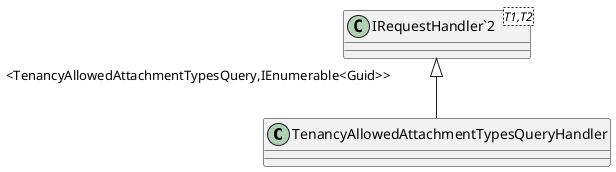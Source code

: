 @startuml
class TenancyAllowedAttachmentTypesQueryHandler {
}
class "IRequestHandler`2"<T1,T2> {
}
"IRequestHandler`2" "<TenancyAllowedAttachmentTypesQuery,IEnumerable<Guid>>" <|-- TenancyAllowedAttachmentTypesQueryHandler
@enduml

